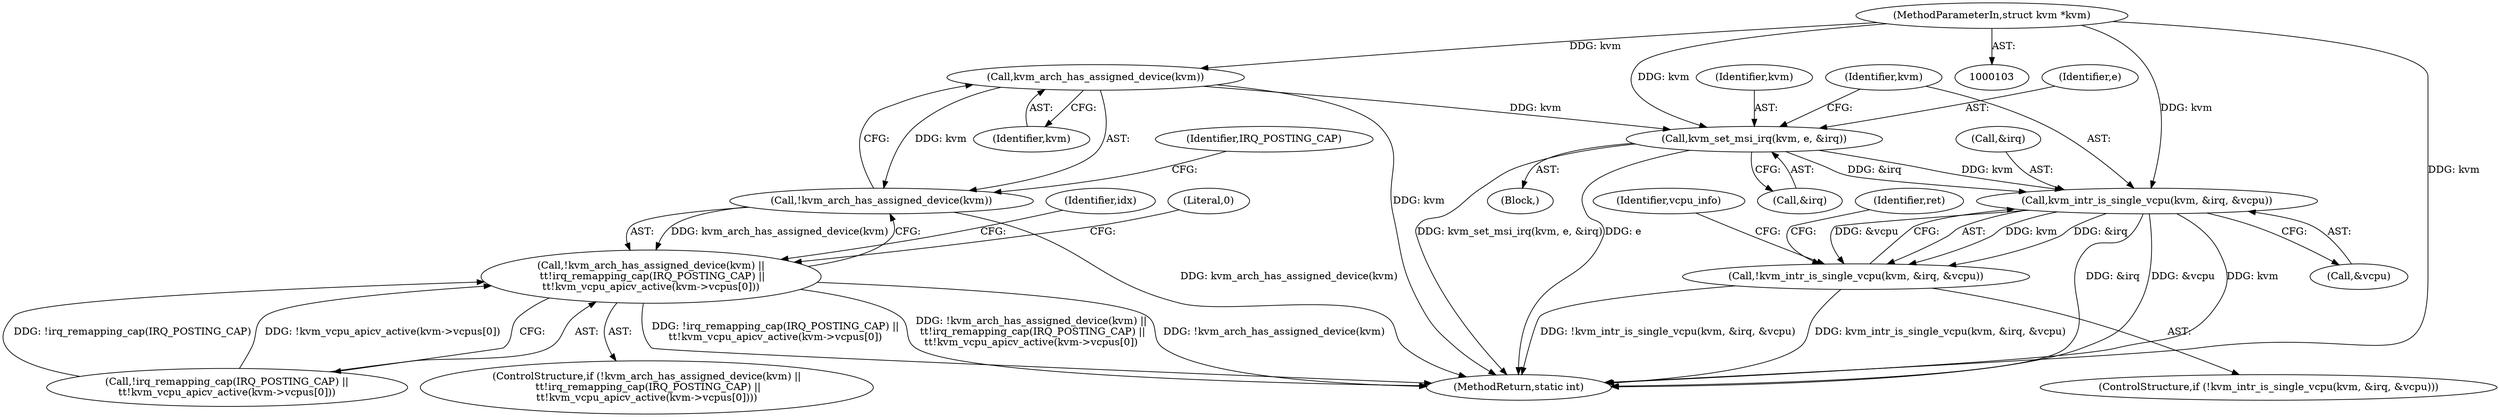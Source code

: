 digraph "0_linux_3a8b0677fc6180a467e26cc32ce6b0c09a32f9bb@pointer" {
"1000104" [label="(MethodParameterIn,struct kvm *kvm)"];
"1000123" [label="(Call,kvm_arch_has_assigned_device(kvm))"];
"1000122" [label="(Call,!kvm_arch_has_assigned_device(kvm))"];
"1000121" [label="(Call,!kvm_arch_has_assigned_device(kvm) ||\n \t\t!irq_remapping_cap(IRQ_POSTING_CAP) ||\n\t\t!kvm_vcpu_apicv_active(kvm->vcpus[0]))"];
"1000169" [label="(Call,kvm_set_msi_irq(kvm, e, &irq))"];
"1000176" [label="(Call,kvm_intr_is_single_vcpu(kvm, &irq, &vcpu))"];
"1000175" [label="(Call,!kvm_intr_is_single_vcpu(kvm, &irq, &vcpu))"];
"1000197" [label="(Identifier,vcpu_info)"];
"1000125" [label="(Call,!irq_remapping_cap(IRQ_POSTING_CAP) ||\n\t\t!kvm_vcpu_apicv_active(kvm->vcpus[0]))"];
"1000161" [label="(Block,)"];
"1000170" [label="(Identifier,kvm)"];
"1000104" [label="(MethodParameterIn,struct kvm *kvm)"];
"1000180" [label="(Call,&vcpu)"];
"1000176" [label="(Call,kvm_intr_is_single_vcpu(kvm, &irq, &vcpu))"];
"1000177" [label="(Identifier,kvm)"];
"1000123" [label="(Call,kvm_arch_has_assigned_device(kvm))"];
"1000122" [label="(Call,!kvm_arch_has_assigned_device(kvm))"];
"1000174" [label="(ControlStructure,if (!kvm_intr_is_single_vcpu(kvm, &irq, &vcpu)))"];
"1000124" [label="(Identifier,kvm)"];
"1000263" [label="(MethodReturn,static int)"];
"1000184" [label="(Identifier,ret)"];
"1000178" [label="(Call,&irq)"];
"1000120" [label="(ControlStructure,if (!kvm_arch_has_assigned_device(kvm) ||\n \t\t!irq_remapping_cap(IRQ_POSTING_CAP) ||\n\t\t!kvm_vcpu_apicv_active(kvm->vcpus[0])))"];
"1000169" [label="(Call,kvm_set_msi_irq(kvm, e, &irq))"];
"1000121" [label="(Call,!kvm_arch_has_assigned_device(kvm) ||\n \t\t!irq_remapping_cap(IRQ_POSTING_CAP) ||\n\t\t!kvm_vcpu_apicv_active(kvm->vcpus[0]))"];
"1000139" [label="(Identifier,idx)"];
"1000128" [label="(Identifier,IRQ_POSTING_CAP)"];
"1000171" [label="(Identifier,e)"];
"1000175" [label="(Call,!kvm_intr_is_single_vcpu(kvm, &irq, &vcpu))"];
"1000172" [label="(Call,&irq)"];
"1000137" [label="(Literal,0)"];
"1000104" -> "1000103"  [label="AST: "];
"1000104" -> "1000263"  [label="DDG: kvm"];
"1000104" -> "1000123"  [label="DDG: kvm"];
"1000104" -> "1000169"  [label="DDG: kvm"];
"1000104" -> "1000176"  [label="DDG: kvm"];
"1000123" -> "1000122"  [label="AST: "];
"1000123" -> "1000124"  [label="CFG: "];
"1000124" -> "1000123"  [label="AST: "];
"1000122" -> "1000123"  [label="CFG: "];
"1000123" -> "1000263"  [label="DDG: kvm"];
"1000123" -> "1000122"  [label="DDG: kvm"];
"1000123" -> "1000169"  [label="DDG: kvm"];
"1000122" -> "1000121"  [label="AST: "];
"1000128" -> "1000122"  [label="CFG: "];
"1000121" -> "1000122"  [label="CFG: "];
"1000122" -> "1000263"  [label="DDG: kvm_arch_has_assigned_device(kvm)"];
"1000122" -> "1000121"  [label="DDG: kvm_arch_has_assigned_device(kvm)"];
"1000121" -> "1000120"  [label="AST: "];
"1000121" -> "1000125"  [label="CFG: "];
"1000125" -> "1000121"  [label="AST: "];
"1000137" -> "1000121"  [label="CFG: "];
"1000139" -> "1000121"  [label="CFG: "];
"1000121" -> "1000263"  [label="DDG: !irq_remapping_cap(IRQ_POSTING_CAP) ||\n\t\t!kvm_vcpu_apicv_active(kvm->vcpus[0])"];
"1000121" -> "1000263"  [label="DDG: !kvm_arch_has_assigned_device(kvm) ||\n \t\t!irq_remapping_cap(IRQ_POSTING_CAP) ||\n\t\t!kvm_vcpu_apicv_active(kvm->vcpus[0])"];
"1000121" -> "1000263"  [label="DDG: !kvm_arch_has_assigned_device(kvm)"];
"1000125" -> "1000121"  [label="DDG: !irq_remapping_cap(IRQ_POSTING_CAP)"];
"1000125" -> "1000121"  [label="DDG: !kvm_vcpu_apicv_active(kvm->vcpus[0])"];
"1000169" -> "1000161"  [label="AST: "];
"1000169" -> "1000172"  [label="CFG: "];
"1000170" -> "1000169"  [label="AST: "];
"1000171" -> "1000169"  [label="AST: "];
"1000172" -> "1000169"  [label="AST: "];
"1000177" -> "1000169"  [label="CFG: "];
"1000169" -> "1000263"  [label="DDG: kvm_set_msi_irq(kvm, e, &irq)"];
"1000169" -> "1000263"  [label="DDG: e"];
"1000169" -> "1000176"  [label="DDG: kvm"];
"1000169" -> "1000176"  [label="DDG: &irq"];
"1000176" -> "1000175"  [label="AST: "];
"1000176" -> "1000180"  [label="CFG: "];
"1000177" -> "1000176"  [label="AST: "];
"1000178" -> "1000176"  [label="AST: "];
"1000180" -> "1000176"  [label="AST: "];
"1000175" -> "1000176"  [label="CFG: "];
"1000176" -> "1000263"  [label="DDG: &irq"];
"1000176" -> "1000263"  [label="DDG: &vcpu"];
"1000176" -> "1000263"  [label="DDG: kvm"];
"1000176" -> "1000175"  [label="DDG: kvm"];
"1000176" -> "1000175"  [label="DDG: &irq"];
"1000176" -> "1000175"  [label="DDG: &vcpu"];
"1000175" -> "1000174"  [label="AST: "];
"1000184" -> "1000175"  [label="CFG: "];
"1000197" -> "1000175"  [label="CFG: "];
"1000175" -> "1000263"  [label="DDG: kvm_intr_is_single_vcpu(kvm, &irq, &vcpu)"];
"1000175" -> "1000263"  [label="DDG: !kvm_intr_is_single_vcpu(kvm, &irq, &vcpu)"];
}
